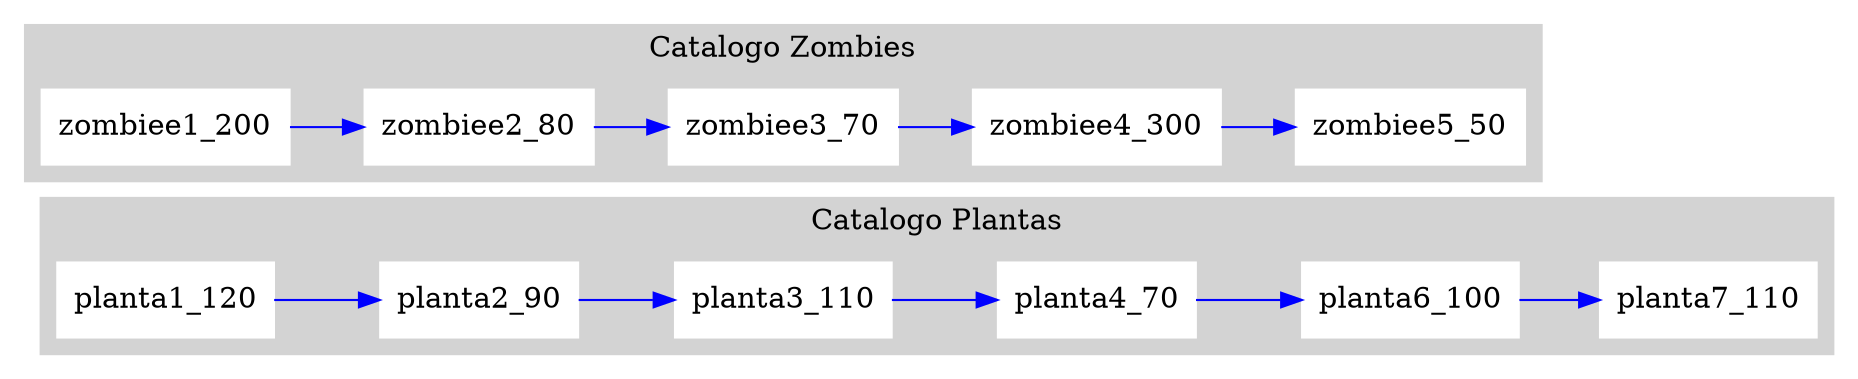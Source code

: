 digraph G { node[shape=box, style=filled, color=Gray95]; edge[color=blue]; rankdir=LR
subgraph cluster0 {style=filled;  color=lightgrey;  node [color=white];
planta1_120;planta1_120 -> planta2_90;planta2_90;planta2_90 -> planta3_110;planta3_110;planta3_110 -> planta4_70;planta4_70;planta4_70 -> planta6_100;planta6_100;planta6_100 -> planta7_110;planta7_110;
 label = "Catalogo Plantas";
} 
subgraph cluster1 {style=filled;  color=lightgrey;  node [color=white];
zombiee1_200;zombiee1_200 -> zombiee2_80;zombiee2_80;zombiee2_80 -> zombiee3_70;zombiee3_70;zombiee3_70 -> zombiee4_300;zombiee4_300;zombiee4_300 -> zombiee5_50;zombiee5_50;
 label = "Catalogo Zombies";
}
}
